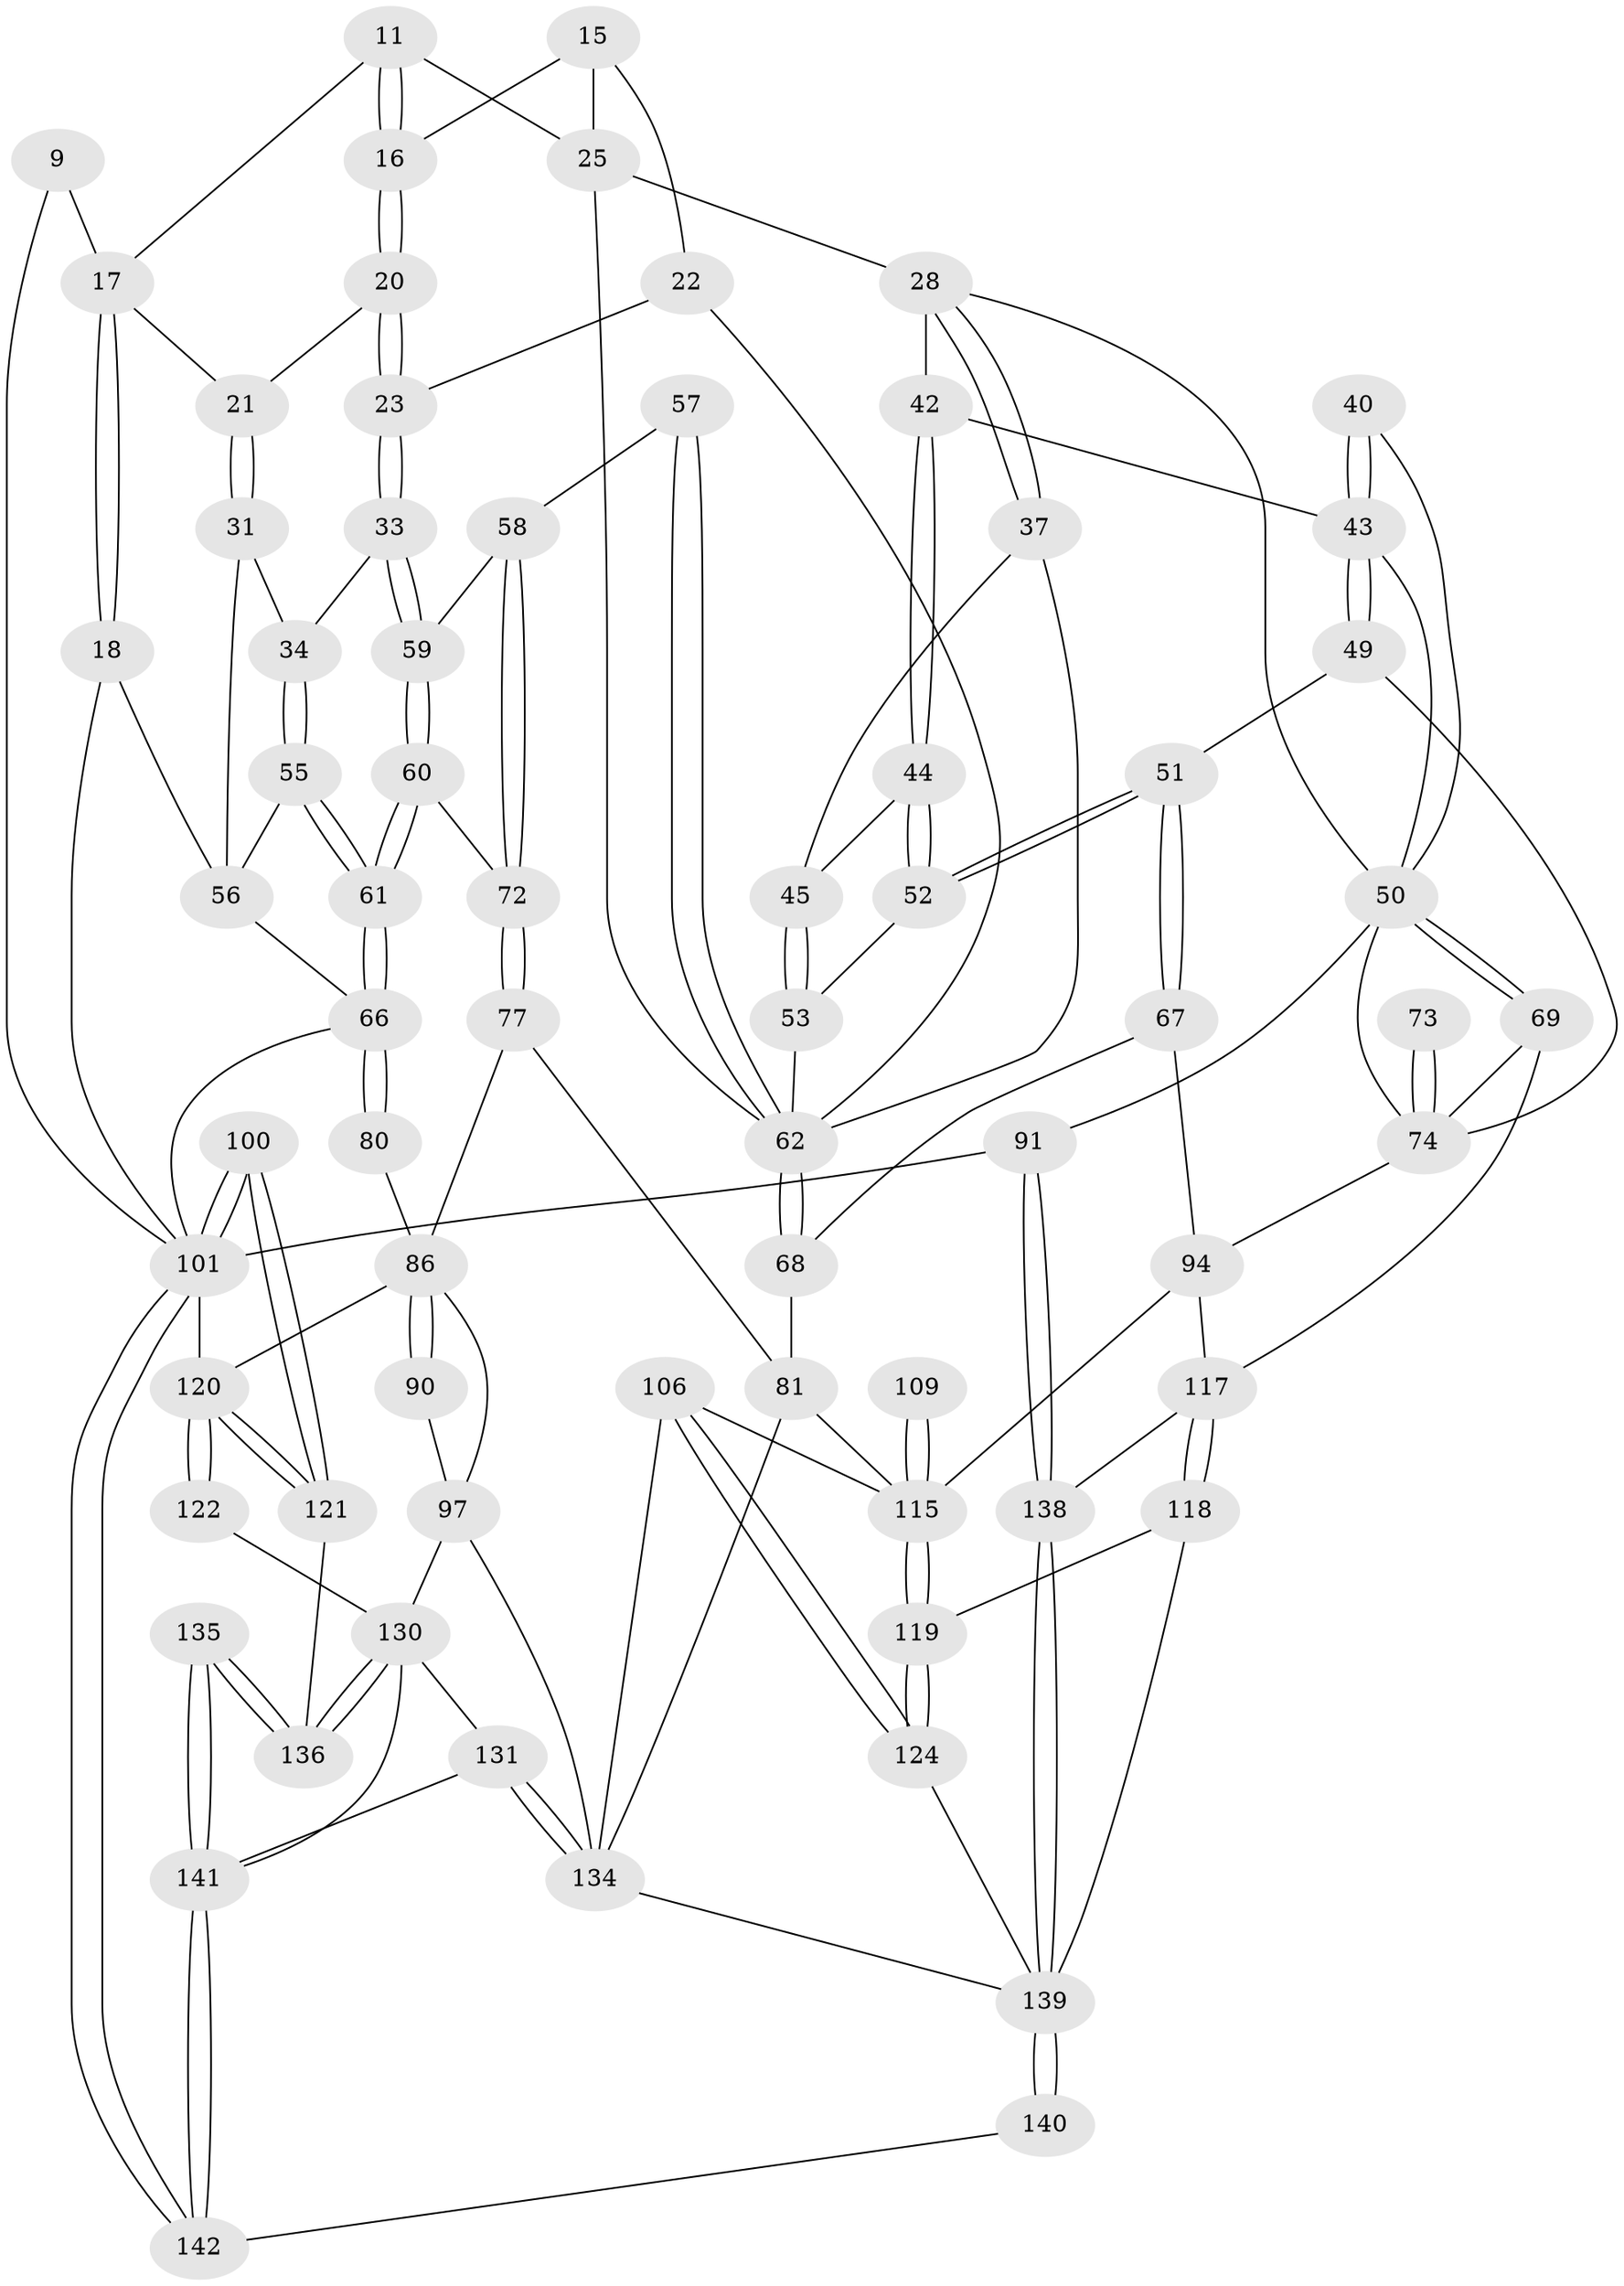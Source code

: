 // original degree distribution, {3: 0.014084507042253521, 5: 0.5774647887323944, 4: 0.2112676056338028, 6: 0.19718309859154928}
// Generated by graph-tools (version 1.1) at 2025/01/03/09/25 05:01:51]
// undirected, 71 vertices, 163 edges
graph export_dot {
graph [start="1"]
  node [color=gray90,style=filled];
  9 [pos="+0.1623444152415575+0"];
  11 [pos="+0.294749268909625+0.034115075796826315"];
  15 [pos="+0.36147264454248984+0.06209477112479328",super="+14"];
  16 [pos="+0.321113822174242+0.06423742393185866"];
  17 [pos="+0.2022312369479647+0.04289321248300204",super="+12"];
  18 [pos="+0.05484717659397943+0.17491088437783453"];
  20 [pos="+0.29579749340078215+0.1049028392266357"];
  21 [pos="+0.2416259753089649+0.09447878895712511"];
  22 [pos="+0.36623406480743637+0.2118745407865042"];
  23 [pos="+0.3490531169386873+0.21288606745450567"];
  25 [pos="+0.48713037206337856+0.12060752647874966",super="+13"];
  28 [pos="+0.5677164259392542+0.16239349777834383",super="+24"];
  31 [pos="+0.2340991989449064+0.16232788062925738"];
  33 [pos="+0.3244641653209668+0.2229338289238499"];
  34 [pos="+0.31947042451989466+0.22267033647790122"];
  37 [pos="+0.5456335275838783+0.19980179636994913"];
  40 [pos="+0.8286457283180149+0.1784824542980282"];
  42 [pos="+0.6700093701698985+0.1924786656432096",super="+27+26"];
  43 [pos="+0.7513695913393397+0.2486739476142334",super="+41+30+29"];
  44 [pos="+0.6379192449205627+0.2458786428264982"];
  45 [pos="+0.5945766211410345+0.24815566933517186"];
  49 [pos="+0.7784059573566835+0.33871353793995607"];
  50 [pos="+1+0.23919618033066362",super="+46"];
  51 [pos="+0.7097517851465508+0.35914471357179467"];
  52 [pos="+0.6471640560621733+0.30340809164123805"];
  53 [pos="+0.5316514488016282+0.3308591508034034"];
  55 [pos="+0.20015904583868424+0.2718355335971856"];
  56 [pos="+0.07712430318900516+0.19935493666267262",super="+32"];
  57 [pos="+0.388321337959663+0.38704617726416296"];
  58 [pos="+0.3149847963868108+0.3835445997675329"];
  59 [pos="+0.3231214230303221+0.22902588897595585"];
  60 [pos="+0.22290849220310402+0.40404692060718683"];
  61 [pos="+0.217441758022286+0.4041941561262997"];
  62 [pos="+0.506530795765182+0.47011528371194244",super="+54+35+36"];
  66 [pos="+0.193140893429746+0.41971082000527193",super="+64"];
  67 [pos="+0.6710222955186881+0.4043397414764425"];
  68 [pos="+0.5129892454367944+0.48776961440393574"];
  69 [pos="+1+0.4656653208435173"];
  72 [pos="+0.2578275222058008+0.4085704014830766"];
  73 [pos="+0.8378008776786344+0.5597006846176508"];
  74 [pos="+0.833228249493163+0.5835508759608963",super="+70+71"];
  77 [pos="+0.32595529395289147+0.5029585926522953"];
  80 [pos="+0.19240840655176905+0.5274300872933331"];
  81 [pos="+0.5143123776063313+0.5371021799437375",super="+76"];
  86 [pos="+0.16761828342911883+0.5973782675713329",super="+79+85"];
  90 [pos="+0.20243429759226778+0.6121272517364803"];
  91 [pos="+1+1",super="+7"];
  94 [pos="+0.8171870140384636+0.6236841567259498",super="+75"];
  97 [pos="+0.26558225119148515+0.6470593107188678",super="+84+83"];
  100 [pos="+0+1"];
  101 [pos="+0+1",super="+19+89"];
  106 [pos="+0.5366613632220611+0.8430667392185441"];
  109 [pos="+0.6280673824615083+0.7323987384232391"];
  115 [pos="+0.6230242154342945+0.7466212794790438",super="+105+96"];
  117 [pos="+0.8315593999030944+0.7030087403770139",super="+103"];
  118 [pos="+0.7494837203069459+0.8005715628848169"];
  119 [pos="+0.7397172019442205+0.8038717276764916"];
  120 [pos="+0.07305206291349702+0.8703000082957136",super="+111+88+87"];
  121 [pos="+0.05729225370718097+0.8893300490404789"];
  122 [pos="+0.19626319290962882+0.8598809908500312",super="+116+110"];
  124 [pos="+0.6779284715658719+0.8452659680010478"];
  130 [pos="+0.19869652725211198+0.8839052618813195",super="+129+113+114+98"];
  131 [pos="+0.34011451281767263+0.9533471177644964",super="+112"];
  134 [pos="+0.5190829105252505+0.9251609613922475",super="+107+108"];
  135 [pos="+0.1865910124423045+1"];
  136 [pos="+0.18549851421835326+1"];
  138 [pos="+1+1",super="+125+123"];
  139 [pos="+0.752233693011499+1",super="+127+126+137"];
  140 [pos="+0.5853916714383851+1"];
  141 [pos="+0.2393355328252068+1",super="+132+133"];
  142 [pos="+0.23745542963776187+1"];
  9 -- 17;
  9 -- 101;
  11 -- 16;
  11 -- 16;
  11 -- 17;
  11 -- 25;
  15 -- 16;
  15 -- 22;
  15 -- 25 [weight=2];
  16 -- 20;
  16 -- 20;
  17 -- 18;
  17 -- 18;
  17 -- 21;
  18 -- 101;
  18 -- 56;
  20 -- 21;
  20 -- 23;
  20 -- 23;
  21 -- 31;
  21 -- 31;
  22 -- 23;
  22 -- 62;
  23 -- 33;
  23 -- 33;
  25 -- 62;
  25 -- 28 [weight=2];
  28 -- 37;
  28 -- 37;
  28 -- 42 [weight=2];
  28 -- 50;
  31 -- 34;
  31 -- 56;
  33 -- 34;
  33 -- 59;
  33 -- 59;
  34 -- 55;
  34 -- 55;
  37 -- 45;
  37 -- 62;
  40 -- 43 [weight=2];
  40 -- 43;
  40 -- 50;
  42 -- 44;
  42 -- 44;
  42 -- 43 [weight=2];
  43 -- 49;
  43 -- 49;
  43 -- 50;
  44 -- 45;
  44 -- 52;
  44 -- 52;
  45 -- 53;
  45 -- 53;
  49 -- 51;
  49 -- 74;
  50 -- 69;
  50 -- 69;
  50 -- 91 [weight=2];
  50 -- 74;
  51 -- 52;
  51 -- 52;
  51 -- 67;
  51 -- 67;
  52 -- 53;
  53 -- 62;
  55 -- 56;
  55 -- 61;
  55 -- 61;
  56 -- 66;
  57 -- 58;
  57 -- 62 [weight=2];
  57 -- 62;
  58 -- 59;
  58 -- 72;
  58 -- 72;
  59 -- 60;
  59 -- 60;
  60 -- 61;
  60 -- 61;
  60 -- 72;
  61 -- 66;
  61 -- 66;
  62 -- 68;
  62 -- 68;
  66 -- 80 [weight=2];
  66 -- 80;
  66 -- 101;
  67 -- 68;
  67 -- 94;
  68 -- 81;
  69 -- 74;
  69 -- 117;
  72 -- 77;
  72 -- 77;
  73 -- 74 [weight=3];
  73 -- 74;
  74 -- 94;
  77 -- 86;
  77 -- 81;
  80 -- 86;
  81 -- 134;
  81 -- 115;
  86 -- 90 [weight=2];
  86 -- 90;
  86 -- 120;
  86 -- 97;
  90 -- 97;
  91 -- 138 [weight=2];
  91 -- 138;
  91 -- 101 [weight=2];
  94 -- 117;
  94 -- 115;
  97 -- 130 [weight=2];
  97 -- 134;
  100 -- 101 [weight=2];
  100 -- 101;
  100 -- 121;
  100 -- 121;
  101 -- 142;
  101 -- 142;
  101 -- 120;
  106 -- 124;
  106 -- 124;
  106 -- 134;
  106 -- 115;
  109 -- 115 [weight=3];
  109 -- 115;
  115 -- 119;
  115 -- 119;
  117 -- 118;
  117 -- 118;
  117 -- 138 [weight=2];
  118 -- 119;
  118 -- 139;
  119 -- 124;
  119 -- 124;
  120 -- 121;
  120 -- 121;
  120 -- 122 [weight=3];
  120 -- 122;
  121 -- 136;
  122 -- 130 [weight=3];
  124 -- 139;
  130 -- 136;
  130 -- 136;
  130 -- 141;
  130 -- 131;
  131 -- 134 [weight=2];
  131 -- 134;
  131 -- 141;
  134 -- 139;
  135 -- 136;
  135 -- 136;
  135 -- 141 [weight=2];
  135 -- 141;
  138 -- 139 [weight=2];
  138 -- 139;
  139 -- 140 [weight=2];
  139 -- 140;
  140 -- 142;
  141 -- 142;
  141 -- 142;
}
